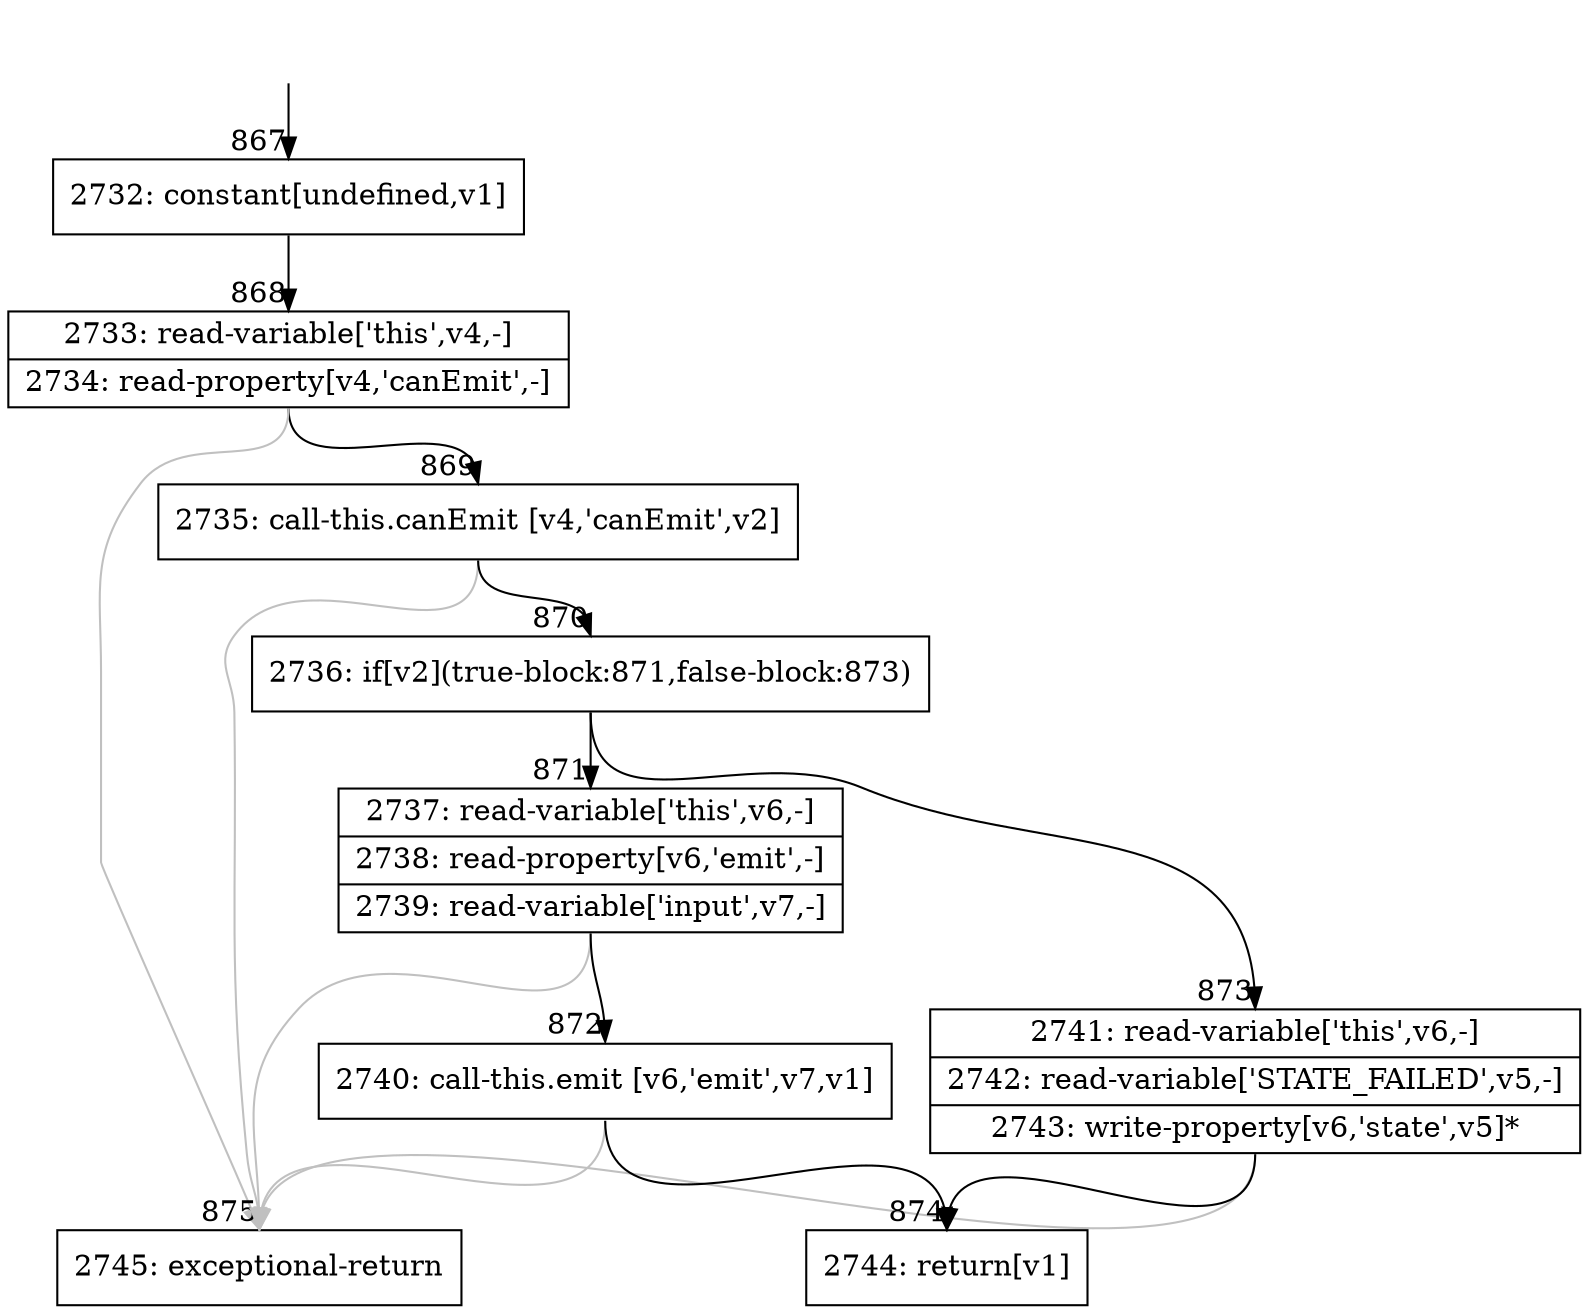 digraph {
rankdir="TD"
BB_entry76[shape=none,label=""];
BB_entry76 -> BB867 [tailport=s, headport=n, headlabel="    867"]
BB867 [shape=record label="{2732: constant[undefined,v1]}" ] 
BB867 -> BB868 [tailport=s, headport=n, headlabel="      868"]
BB868 [shape=record label="{2733: read-variable['this',v4,-]|2734: read-property[v4,'canEmit',-]}" ] 
BB868 -> BB869 [tailport=s, headport=n, headlabel="      869"]
BB868 -> BB875 [tailport=s, headport=n, color=gray, headlabel="      875"]
BB869 [shape=record label="{2735: call-this.canEmit [v4,'canEmit',v2]}" ] 
BB869 -> BB870 [tailport=s, headport=n, headlabel="      870"]
BB869 -> BB875 [tailport=s, headport=n, color=gray]
BB870 [shape=record label="{2736: if[v2](true-block:871,false-block:873)}" ] 
BB870 -> BB871 [tailport=s, headport=n, headlabel="      871"]
BB870 -> BB873 [tailport=s, headport=n, headlabel="      873"]
BB871 [shape=record label="{2737: read-variable['this',v6,-]|2738: read-property[v6,'emit',-]|2739: read-variable['input',v7,-]}" ] 
BB871 -> BB872 [tailport=s, headport=n, headlabel="      872"]
BB871 -> BB875 [tailport=s, headport=n, color=gray]
BB872 [shape=record label="{2740: call-this.emit [v6,'emit',v7,v1]}" ] 
BB872 -> BB874 [tailport=s, headport=n, headlabel="      874"]
BB872 -> BB875 [tailport=s, headport=n, color=gray]
BB873 [shape=record label="{2741: read-variable['this',v6,-]|2742: read-variable['STATE_FAILED',v5,-]|2743: write-property[v6,'state',v5]*}" ] 
BB873 -> BB874 [tailport=s, headport=n]
BB873 -> BB875 [tailport=s, headport=n, color=gray]
BB874 [shape=record label="{2744: return[v1]}" ] 
BB875 [shape=record label="{2745: exceptional-return}" ] 
//#$~ 1418
}
